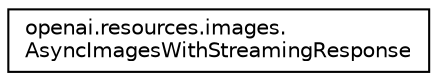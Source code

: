 digraph "Graphical Class Hierarchy"
{
 // LATEX_PDF_SIZE
  edge [fontname="Helvetica",fontsize="10",labelfontname="Helvetica",labelfontsize="10"];
  node [fontname="Helvetica",fontsize="10",shape=record];
  rankdir="LR";
  Node0 [label="openai.resources.images.\lAsyncImagesWithStreamingResponse",height=0.2,width=0.4,color="black", fillcolor="white", style="filled",URL="$classopenai_1_1resources_1_1images_1_1AsyncImagesWithStreamingResponse.html",tooltip=" "];
}
